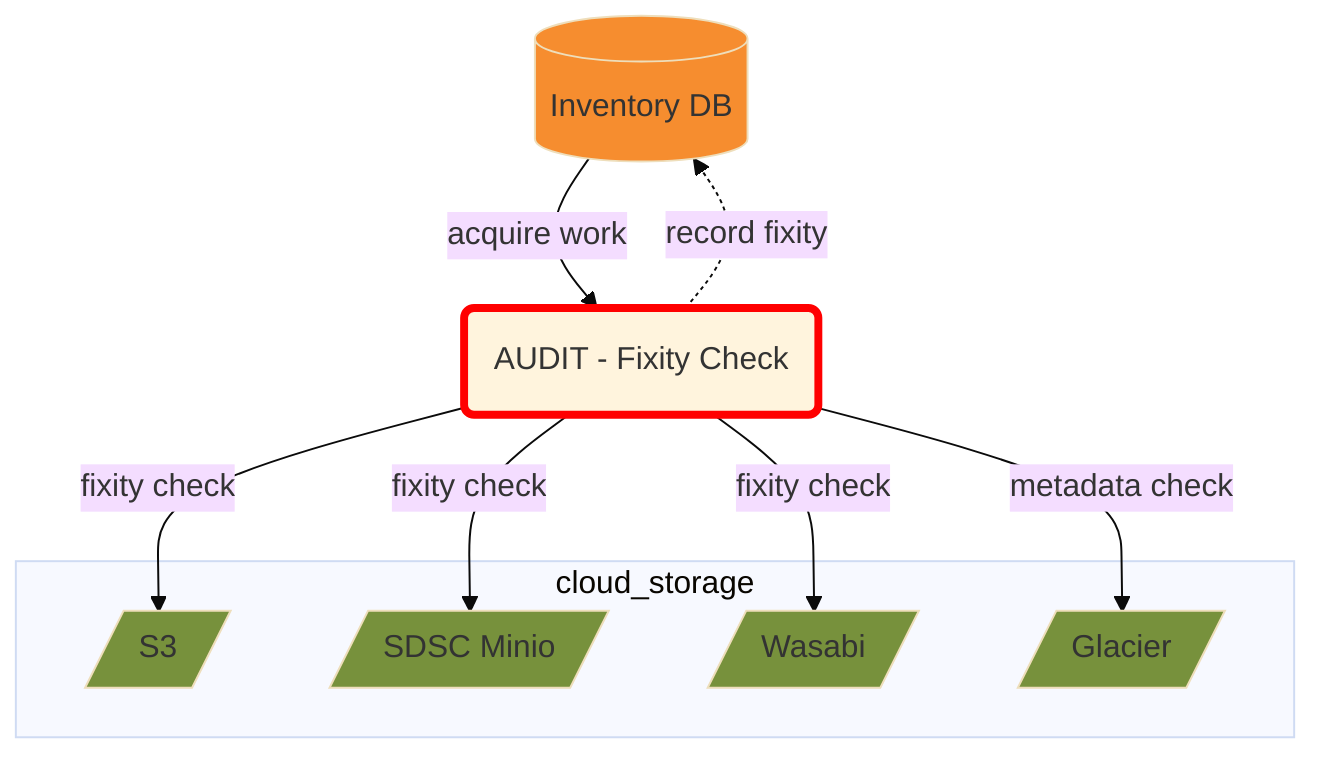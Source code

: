 %%{init: {'theme': 'base'}}%%
graph TD
  RDS[(Inventory DB)]
  AUDIT(AUDIT - Fixity Check)

  subgraph cloud_storage
    CLDS3[/S3/]
    CLDSDSC[/SDSC Minio/]
    CLDWAS[/Wasabi/]
    CLDGLC[/Glacier/]
  end

  RDS --> |acquire work| AUDIT
  AUDIT --> |fixity check| CLDS3
  AUDIT --> |metadata check| CLDGLC
  AUDIT --> |fixity check| CLDWAS
  AUDIT --> |fixity check| CLDSDSC
  AUDIT -.-> |record fixity| RDS

  style CLDS3 fill:#77913C
  style CLDGLC fill:#77913C
  style CLDSDSC fill:#77913C
  style CLDWAS fill:#77913C
  style RDS fill:#F68D2F

  style AUDIT stroke:red,stroke-width:4px